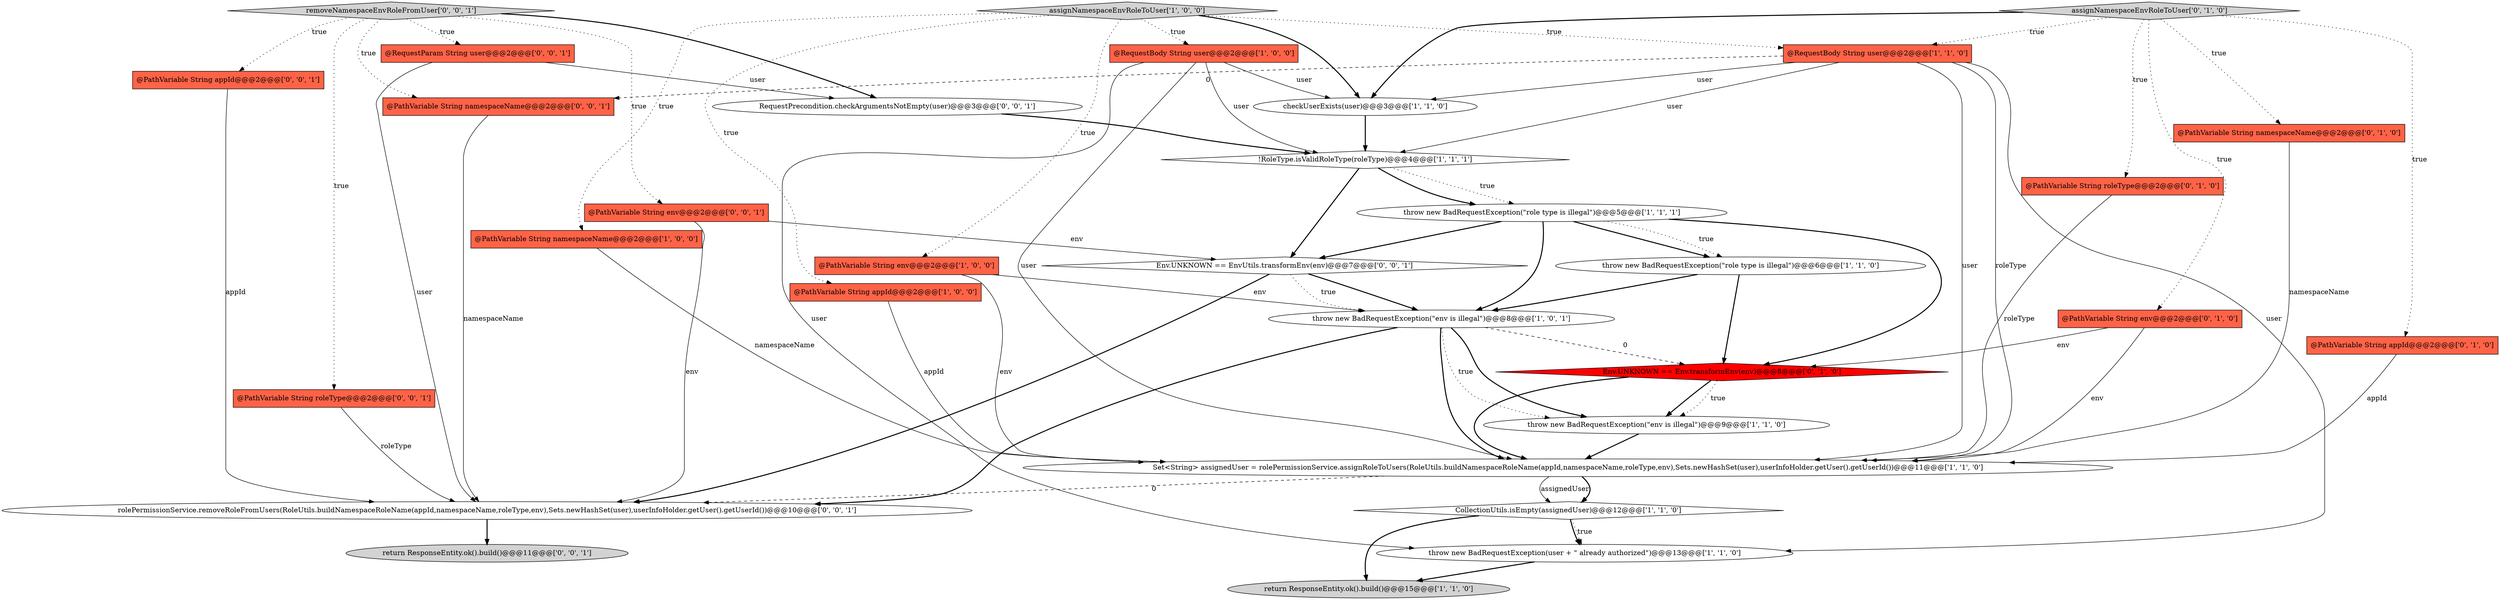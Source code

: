 digraph {
9 [style = filled, label = "throw new BadRequestException(\"role type is illegal\")@@@6@@@['1', '1', '0']", fillcolor = white, shape = ellipse image = "AAA0AAABBB1BBB"];
21 [style = filled, label = "@PathVariable String namespaceName@@@2@@@['0', '1', '0']", fillcolor = tomato, shape = box image = "AAA0AAABBB2BBB"];
13 [style = filled, label = "throw new BadRequestException(\"env is illegal\")@@@9@@@['1', '1', '0']", fillcolor = white, shape = ellipse image = "AAA0AAABBB1BBB"];
8 [style = filled, label = "assignNamespaceEnvRoleToUser['1', '0', '0']", fillcolor = lightgray, shape = diamond image = "AAA0AAABBB1BBB"];
22 [style = filled, label = "@PathVariable String appId@@@2@@@['0', '0', '1']", fillcolor = tomato, shape = box image = "AAA0AAABBB3BBB"];
16 [style = filled, label = "assignNamespaceEnvRoleToUser['0', '1', '0']", fillcolor = lightgray, shape = diamond image = "AAA0AAABBB2BBB"];
25 [style = filled, label = "@RequestParam String user@@@2@@@['0', '0', '1']", fillcolor = tomato, shape = box image = "AAA0AAABBB3BBB"];
3 [style = filled, label = "return ResponseEntity.ok().build()@@@15@@@['1', '1', '0']", fillcolor = lightgray, shape = ellipse image = "AAA0AAABBB1BBB"];
5 [style = filled, label = "@PathVariable String namespaceName@@@2@@@['1', '0', '0']", fillcolor = tomato, shape = box image = "AAA0AAABBB1BBB"];
17 [style = filled, label = "@PathVariable String roleType@@@2@@@['0', '1', '0']", fillcolor = tomato, shape = box image = "AAA0AAABBB2BBB"];
23 [style = filled, label = "@PathVariable String roleType@@@2@@@['0', '0', '1']", fillcolor = tomato, shape = box image = "AAA0AAABBB3BBB"];
12 [style = filled, label = "throw new BadRequestException(\"env is illegal\")@@@8@@@['1', '0', '1']", fillcolor = white, shape = ellipse image = "AAA0AAABBB1BBB"];
14 [style = filled, label = "@RequestBody String user@@@2@@@['1', '1', '0']", fillcolor = tomato, shape = box image = "AAA0AAABBB1BBB"];
15 [style = filled, label = "checkUserExists(user)@@@3@@@['1', '1', '0']", fillcolor = white, shape = ellipse image = "AAA0AAABBB1BBB"];
31 [style = filled, label = "rolePermissionService.removeRoleFromUsers(RoleUtils.buildNamespaceRoleName(appId,namespaceName,roleType,env),Sets.newHashSet(user),userInfoHolder.getUser().getUserId())@@@10@@@['0', '0', '1']", fillcolor = white, shape = ellipse image = "AAA0AAABBB3BBB"];
11 [style = filled, label = "@RequestBody String user@@@2@@@['1', '0', '0']", fillcolor = tomato, shape = box image = "AAA0AAABBB1BBB"];
26 [style = filled, label = "return ResponseEntity.ok().build()@@@11@@@['0', '0', '1']", fillcolor = lightgray, shape = ellipse image = "AAA0AAABBB3BBB"];
27 [style = filled, label = "Env.UNKNOWN == EnvUtils.transformEnv(env)@@@7@@@['0', '0', '1']", fillcolor = white, shape = diamond image = "AAA0AAABBB3BBB"];
30 [style = filled, label = "removeNamespaceEnvRoleFromUser['0', '0', '1']", fillcolor = lightgray, shape = diamond image = "AAA0AAABBB3BBB"];
7 [style = filled, label = "CollectionUtils.isEmpty(assignedUser)@@@12@@@['1', '1', '0']", fillcolor = white, shape = diamond image = "AAA0AAABBB1BBB"];
19 [style = filled, label = "@PathVariable String env@@@2@@@['0', '1', '0']", fillcolor = tomato, shape = box image = "AAA0AAABBB2BBB"];
0 [style = filled, label = "throw new BadRequestException(\"role type is illegal\")@@@5@@@['1', '1', '1']", fillcolor = white, shape = ellipse image = "AAA0AAABBB1BBB"];
20 [style = filled, label = "Env.UNKNOWN == Env.transformEnv(env)@@@8@@@['0', '1', '0']", fillcolor = red, shape = diamond image = "AAA1AAABBB2BBB"];
28 [style = filled, label = "RequestPrecondition.checkArgumentsNotEmpty(user)@@@3@@@['0', '0', '1']", fillcolor = white, shape = ellipse image = "AAA0AAABBB3BBB"];
18 [style = filled, label = "@PathVariable String appId@@@2@@@['0', '1', '0']", fillcolor = tomato, shape = box image = "AAA0AAABBB2BBB"];
29 [style = filled, label = "@PathVariable String namespaceName@@@2@@@['0', '0', '1']", fillcolor = tomato, shape = box image = "AAA0AAABBB3BBB"];
6 [style = filled, label = "Set<String> assignedUser = rolePermissionService.assignRoleToUsers(RoleUtils.buildNamespaceRoleName(appId,namespaceName,roleType,env),Sets.newHashSet(user),userInfoHolder.getUser().getUserId())@@@11@@@['1', '1', '0']", fillcolor = white, shape = ellipse image = "AAA0AAABBB1BBB"];
24 [style = filled, label = "@PathVariable String env@@@2@@@['0', '0', '1']", fillcolor = tomato, shape = box image = "AAA0AAABBB3BBB"];
4 [style = filled, label = "@PathVariable String appId@@@2@@@['1', '0', '0']", fillcolor = tomato, shape = box image = "AAA0AAABBB1BBB"];
1 [style = filled, label = "!RoleType.isValidRoleType(roleType)@@@4@@@['1', '1', '1']", fillcolor = white, shape = diamond image = "AAA0AAABBB1BBB"];
10 [style = filled, label = "throw new BadRequestException(user + \" already authorized\")@@@13@@@['1', '1', '0']", fillcolor = white, shape = ellipse image = "AAA0AAABBB1BBB"];
2 [style = filled, label = "@PathVariable String env@@@2@@@['1', '0', '0']", fillcolor = tomato, shape = box image = "AAA0AAABBB1BBB"];
16->19 [style = dotted, label="true"];
16->15 [style = bold, label=""];
14->6 [style = solid, label="roleType"];
14->1 [style = solid, label="user"];
0->9 [style = bold, label=""];
20->13 [style = bold, label=""];
7->10 [style = dotted, label="true"];
8->15 [style = bold, label=""];
12->20 [style = dashed, label="0"];
30->24 [style = dotted, label="true"];
27->12 [style = bold, label=""];
18->6 [style = solid, label="appId"];
24->31 [style = solid, label="env"];
7->10 [style = bold, label=""];
6->7 [style = solid, label="assignedUser"];
0->27 [style = bold, label=""];
11->1 [style = solid, label="user"];
8->2 [style = dotted, label="true"];
14->6 [style = solid, label="user"];
0->12 [style = bold, label=""];
16->17 [style = dotted, label="true"];
2->6 [style = solid, label="env"];
1->27 [style = bold, label=""];
17->6 [style = solid, label="roleType"];
5->6 [style = solid, label="namespaceName"];
2->12 [style = solid, label="env"];
27->31 [style = bold, label=""];
11->10 [style = solid, label="user"];
10->3 [style = bold, label=""];
4->6 [style = solid, label="appId"];
9->20 [style = bold, label=""];
6->31 [style = dashed, label="0"];
25->31 [style = solid, label="user"];
1->0 [style = bold, label=""];
20->6 [style = bold, label=""];
28->1 [style = bold, label=""];
12->31 [style = bold, label=""];
27->12 [style = dotted, label="true"];
12->6 [style = bold, label=""];
21->6 [style = solid, label="namespaceName"];
8->4 [style = dotted, label="true"];
7->3 [style = bold, label=""];
22->31 [style = solid, label="appId"];
12->13 [style = bold, label=""];
30->29 [style = dotted, label="true"];
31->26 [style = bold, label=""];
29->31 [style = solid, label="namespaceName"];
12->13 [style = dotted, label="true"];
30->28 [style = bold, label=""];
30->25 [style = dotted, label="true"];
8->5 [style = dotted, label="true"];
19->20 [style = solid, label="env"];
8->14 [style = dotted, label="true"];
16->14 [style = dotted, label="true"];
30->23 [style = dotted, label="true"];
14->10 [style = solid, label="user"];
25->28 [style = solid, label="user"];
8->11 [style = dotted, label="true"];
11->15 [style = solid, label="user"];
16->21 [style = dotted, label="true"];
0->20 [style = bold, label=""];
20->13 [style = dotted, label="true"];
14->15 [style = solid, label="user"];
9->12 [style = bold, label=""];
1->0 [style = dotted, label="true"];
13->6 [style = bold, label=""];
6->7 [style = bold, label=""];
30->22 [style = dotted, label="true"];
14->29 [style = dashed, label="0"];
0->9 [style = dotted, label="true"];
11->6 [style = solid, label="user"];
19->6 [style = solid, label="env"];
23->31 [style = solid, label="roleType"];
24->27 [style = solid, label="env"];
15->1 [style = bold, label=""];
16->18 [style = dotted, label="true"];
}

